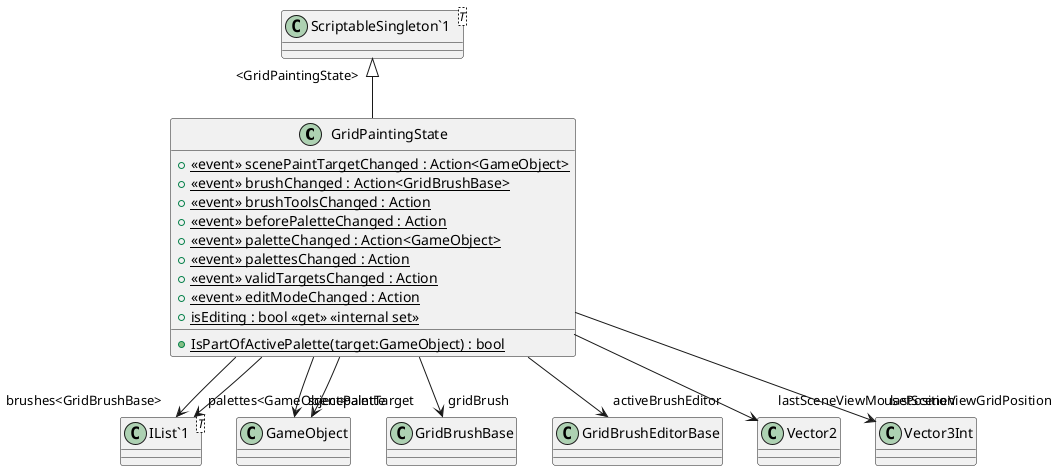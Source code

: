 @startuml
class GridPaintingState {
    + {static}  <<event>> scenePaintTargetChanged : Action<GameObject> 
    + {static}  <<event>> brushChanged : Action<GridBrushBase> 
    + {static}  <<event>> brushToolsChanged : Action 
    + {static}  <<event>> beforePaletteChanged : Action 
    + {static}  <<event>> paletteChanged : Action<GameObject> 
    + {static}  <<event>> palettesChanged : Action 
    + {static}  <<event>> validTargetsChanged : Action 
    + {static}  <<event>> editModeChanged : Action 
    + {static} IsPartOfActivePalette(target:GameObject) : bool
    + {static} isEditing : bool <<get>> <<internal set>>
}
class "ScriptableSingleton`1"<T> {
}
class "IList`1"<T> {
}
"ScriptableSingleton`1" "<GridPaintingState>" <|-- GridPaintingState
GridPaintingState --> "scenePaintTarget" GameObject
GridPaintingState --> "gridBrush" GridBrushBase
GridPaintingState --> "brushes<GridBrushBase>" "IList`1"
GridPaintingState --> "palette" GameObject
GridPaintingState --> "palettes<GameObject>" "IList`1"
GridPaintingState --> "activeBrushEditor" GridBrushEditorBase
GridPaintingState --> "lastSceneViewMousePosition" Vector2
GridPaintingState --> "lastSceneViewGridPosition" Vector3Int
@enduml
